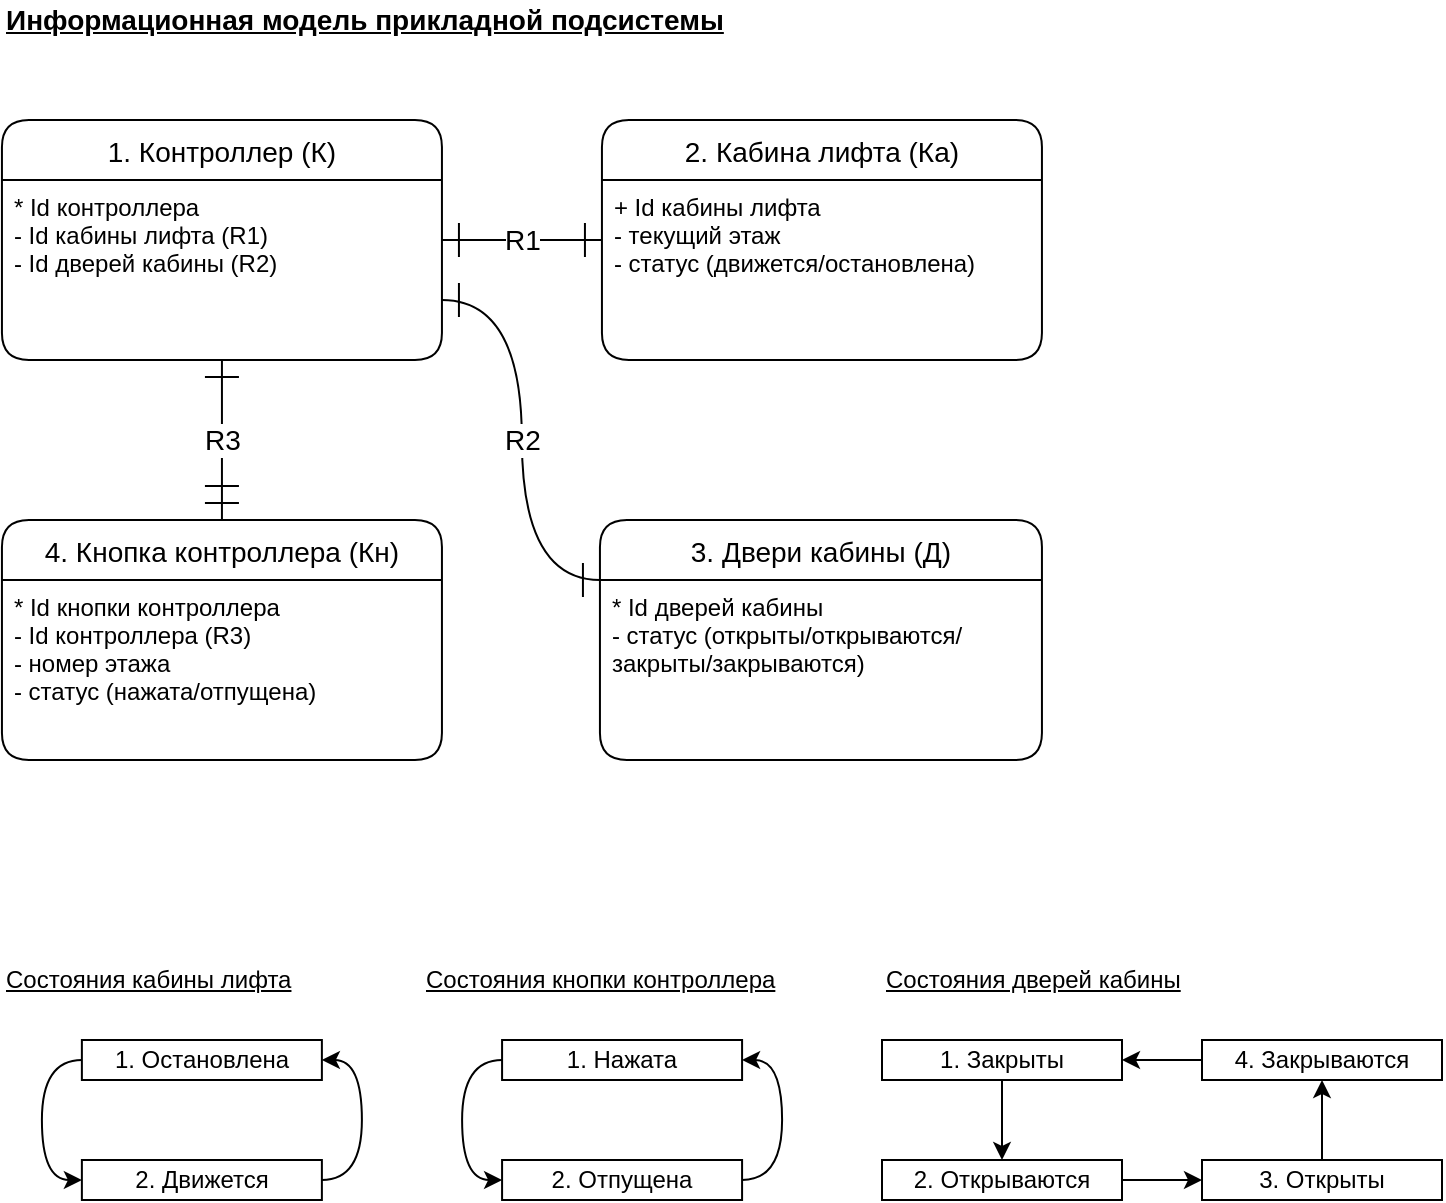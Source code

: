 <mxfile version="14.6.13" type="device"><diagram id="FFJJ7vYpV9TbGx-IhugV" name="Страница 1"><mxGraphModel dx="1185" dy="685" grid="1" gridSize="10" guides="1" tooltips="1" connect="1" arrows="1" fold="1" page="1" pageScale="1" pageWidth="827" pageHeight="1169" math="0" shadow="0"><root><mxCell id="0"/><mxCell id="1" parent="0"/><mxCell id="rGy74gRU72N-6EAPcVKt-3" value="Состояния кабины лифта" style="text;html=1;strokeColor=none;fillColor=none;align=left;verticalAlign=middle;whiteSpace=wrap;rounded=0;fontStyle=4" parent="1" vertex="1"><mxGeometry x="39.97" y="500" width="200" height="20" as="geometry"/></mxCell><mxCell id="rGy74gRU72N-6EAPcVKt-4" value="Состояния дверей кабины" style="text;html=1;strokeColor=none;fillColor=none;align=left;verticalAlign=middle;whiteSpace=wrap;rounded=0;fontStyle=4" parent="1" vertex="1"><mxGeometry x="480" y="500" width="200.03" height="20" as="geometry"/></mxCell><mxCell id="rGy74gRU72N-6EAPcVKt-15" value="Состояния кнопки контроллера" style="text;html=1;strokeColor=none;fillColor=none;align=left;verticalAlign=middle;whiteSpace=wrap;rounded=0;fontStyle=4" parent="1" vertex="1"><mxGeometry x="250.0" y="500" width="200.03" height="20" as="geometry"/></mxCell><mxCell id="ytYb5CN6HiQMM8bSOuHx-4" style="edgeStyle=orthogonalEdgeStyle;curved=1;orthogonalLoop=1;jettySize=auto;html=1;" parent="1" source="ytYb5CN6HiQMM8bSOuHx-1" target="ytYb5CN6HiQMM8bSOuHx-2" edge="1"><mxGeometry relative="1" as="geometry"><Array as="points"><mxPoint x="59.94" y="550"/><mxPoint x="59.94" y="610"/></Array></mxGeometry></mxCell><mxCell id="ytYb5CN6HiQMM8bSOuHx-1" value="1. Остановлена" style="rounded=0;whiteSpace=wrap;html=1;" parent="1" vertex="1"><mxGeometry x="79.94" y="540" width="120" height="20" as="geometry"/></mxCell><mxCell id="ytYb5CN6HiQMM8bSOuHx-3" style="edgeStyle=orthogonalEdgeStyle;orthogonalLoop=1;jettySize=auto;html=1;curved=1;" parent="1" source="ytYb5CN6HiQMM8bSOuHx-2" target="ytYb5CN6HiQMM8bSOuHx-1" edge="1"><mxGeometry relative="1" as="geometry"><Array as="points"><mxPoint x="219.94" y="610"/><mxPoint x="219.94" y="550"/></Array></mxGeometry></mxCell><mxCell id="ytYb5CN6HiQMM8bSOuHx-2" value="2. Движется" style="rounded=0;whiteSpace=wrap;html=1;" parent="1" vertex="1"><mxGeometry x="79.94" y="600" width="120" height="20" as="geometry"/></mxCell><mxCell id="ytYb5CN6HiQMM8bSOuHx-5" value="Информационная модель прикладной подсистемы" style="text;html=1;strokeColor=none;fillColor=none;align=left;verticalAlign=middle;whiteSpace=wrap;rounded=0;fontStyle=5;fontSize=14;" parent="1" vertex="1"><mxGeometry x="39.97" y="20" width="400.03" height="20" as="geometry"/></mxCell><mxCell id="ytYb5CN6HiQMM8bSOuHx-6" value="2. Кабина лифта (Ка)" style="swimlane;childLayout=stackLayout;horizontal=1;startSize=30;horizontalStack=0;rounded=1;fontSize=14;fontStyle=0;strokeWidth=1;resizeParent=0;resizeLast=1;shadow=0;dashed=0;align=center;" parent="1" vertex="1"><mxGeometry x="339.97" y="80" width="220" height="120" as="geometry"/></mxCell><mxCell id="ytYb5CN6HiQMM8bSOuHx-7" value="+ Id кабины лифта&#10;- текущий этаж&#10;- статус (движется/остановлена)" style="align=left;strokeColor=none;fillColor=none;spacingLeft=4;fontSize=12;verticalAlign=top;resizable=0;rotatable=0;part=1;" parent="ytYb5CN6HiQMM8bSOuHx-6" vertex="1"><mxGeometry y="30" width="220" height="90" as="geometry"/></mxCell><mxCell id="ytYb5CN6HiQMM8bSOuHx-17" value="R1" style="edgeStyle=orthogonalEdgeStyle;curved=1;orthogonalLoop=1;jettySize=auto;html=1;fontSize=14;endArrow=ERone;endFill=0;endSize=15;startArrow=ERone;startFill=0;startSize=15;" parent="1" source="ytYb5CN6HiQMM8bSOuHx-8" target="ytYb5CN6HiQMM8bSOuHx-6" edge="1"><mxGeometry relative="1" as="geometry"><mxPoint as="offset"/></mxGeometry></mxCell><mxCell id="ytYb5CN6HiQMM8bSOuHx-18" style="edgeStyle=orthogonalEdgeStyle;curved=1;orthogonalLoop=1;jettySize=auto;html=1;fontSize=14;startArrow=ERone;startFill=0;endArrow=ERone;endFill=0;startSize=15;endSize=15;" parent="1" source="ytYb5CN6HiQMM8bSOuHx-8" target="ytYb5CN6HiQMM8bSOuHx-11" edge="1"><mxGeometry relative="1" as="geometry"><Array as="points"><mxPoint x="299.97" y="170"/><mxPoint x="299.97" y="310"/></Array></mxGeometry></mxCell><mxCell id="ytYb5CN6HiQMM8bSOuHx-20" value="R2" style="edgeLabel;html=1;align=center;verticalAlign=middle;resizable=0;points=[];fontSize=14;" parent="ytYb5CN6HiQMM8bSOuHx-18" vertex="1" connectable="0"><mxGeometry x="0.197" y="-1" relative="1" as="geometry"><mxPoint x="1" y="-21" as="offset"/></mxGeometry></mxCell><mxCell id="ytYb5CN6HiQMM8bSOuHx-8" value="1. Контроллер (К)" style="swimlane;childLayout=stackLayout;horizontal=1;startSize=30;horizontalStack=0;rounded=1;fontSize=14;fontStyle=0;strokeWidth=1;resizeParent=0;resizeLast=1;shadow=0;dashed=0;align=center;" parent="1" vertex="1"><mxGeometry x="39.97" y="80" width="220" height="120" as="geometry"/></mxCell><mxCell id="ytYb5CN6HiQMM8bSOuHx-9" value="* Id контроллера&#10;- Id кабины лифта (R1)&#10;- Id дверей кабины (R2)" style="align=left;strokeColor=none;fillColor=none;spacingLeft=4;fontSize=12;verticalAlign=top;resizable=0;rotatable=0;part=1;" parent="ytYb5CN6HiQMM8bSOuHx-8" vertex="1"><mxGeometry y="30" width="220" height="90" as="geometry"/></mxCell><mxCell id="ytYb5CN6HiQMM8bSOuHx-11" value="3. Двери кабины (Д)" style="swimlane;childLayout=stackLayout;horizontal=1;startSize=30;horizontalStack=0;rounded=1;fontSize=14;fontStyle=0;strokeWidth=1;resizeParent=0;resizeLast=1;shadow=0;dashed=0;align=center;" parent="1" vertex="1"><mxGeometry x="338.97" y="280" width="221" height="120" as="geometry"/></mxCell><mxCell id="ytYb5CN6HiQMM8bSOuHx-12" value="* Id дверей кабины&#10;- статус (открыты/открываются/&#10;закрыты/закрываются)" style="align=left;strokeColor=none;fillColor=none;spacingLeft=4;fontSize=12;verticalAlign=top;resizable=0;rotatable=0;part=1;" parent="ytYb5CN6HiQMM8bSOuHx-11" vertex="1"><mxGeometry y="30" width="221" height="90" as="geometry"/></mxCell><mxCell id="ytYb5CN6HiQMM8bSOuHx-19" style="edgeStyle=orthogonalEdgeStyle;curved=1;orthogonalLoop=1;jettySize=auto;html=1;fontSize=14;startArrow=ERmandOne;startFill=0;endArrow=ERone;endFill=0;startSize=15;endSize=15;" parent="1" source="ytYb5CN6HiQMM8bSOuHx-15" target="ytYb5CN6HiQMM8bSOuHx-8" edge="1"><mxGeometry relative="1" as="geometry"/></mxCell><mxCell id="ytYb5CN6HiQMM8bSOuHx-21" value="R3" style="edgeLabel;html=1;align=center;verticalAlign=middle;resizable=0;points=[];fontSize=14;" parent="ytYb5CN6HiQMM8bSOuHx-19" vertex="1" connectable="0"><mxGeometry x="0.283" relative="1" as="geometry"><mxPoint y="11" as="offset"/></mxGeometry></mxCell><mxCell id="ytYb5CN6HiQMM8bSOuHx-15" value="4. Кнопка контроллера (Кн)" style="swimlane;childLayout=stackLayout;horizontal=1;startSize=30;horizontalStack=0;rounded=1;fontSize=14;fontStyle=0;strokeWidth=1;resizeParent=0;resizeLast=1;shadow=0;dashed=0;align=center;" parent="1" vertex="1"><mxGeometry x="39.97" y="280" width="220" height="120" as="geometry"/></mxCell><mxCell id="ytYb5CN6HiQMM8bSOuHx-16" value="* Id кнопки контроллера&#10;- Id контроллера (R3)&#10;- номер этажа&#10;- статус (нажата/отпущена)" style="align=left;strokeColor=none;fillColor=none;spacingLeft=4;fontSize=12;verticalAlign=top;resizable=0;rotatable=0;part=1;" parent="ytYb5CN6HiQMM8bSOuHx-15" vertex="1"><mxGeometry y="30" width="220" height="90" as="geometry"/></mxCell><mxCell id="E6nvMdB4aJgWT5wThZRG-4" style="edgeStyle=orthogonalEdgeStyle;curved=1;orthogonalLoop=1;jettySize=auto;html=1;" edge="1" parent="1" source="E6nvMdB4aJgWT5wThZRG-1" target="E6nvMdB4aJgWT5wThZRG-2"><mxGeometry relative="1" as="geometry"><Array as="points"><mxPoint x="270.06" y="550"/><mxPoint x="270.06" y="610"/></Array></mxGeometry></mxCell><mxCell id="E6nvMdB4aJgWT5wThZRG-1" value="1. Нажата" style="rounded=0;whiteSpace=wrap;html=1;" vertex="1" parent="1"><mxGeometry x="290.04" y="540" width="120" height="20" as="geometry"/></mxCell><mxCell id="E6nvMdB4aJgWT5wThZRG-3" style="edgeStyle=orthogonalEdgeStyle;orthogonalLoop=1;jettySize=auto;html=1;curved=1;" edge="1" parent="1" source="E6nvMdB4aJgWT5wThZRG-2" target="E6nvMdB4aJgWT5wThZRG-1"><mxGeometry relative="1" as="geometry"><Array as="points"><mxPoint x="430.06" y="610"/><mxPoint x="430.06" y="550"/></Array></mxGeometry></mxCell><mxCell id="E6nvMdB4aJgWT5wThZRG-2" value="2. Отпущена" style="rounded=0;whiteSpace=wrap;html=1;" vertex="1" parent="1"><mxGeometry x="290.04" y="600" width="120" height="20" as="geometry"/></mxCell><mxCell id="E6nvMdB4aJgWT5wThZRG-9" style="edgeStyle=orthogonalEdgeStyle;curved=1;orthogonalLoop=1;jettySize=auto;html=1;entryX=0.5;entryY=0;entryDx=0;entryDy=0;" edge="1" parent="1" source="E6nvMdB4aJgWT5wThZRG-5" target="E6nvMdB4aJgWT5wThZRG-6"><mxGeometry relative="1" as="geometry"/></mxCell><mxCell id="E6nvMdB4aJgWT5wThZRG-5" value="1. Закрыты" style="rounded=0;whiteSpace=wrap;html=1;" vertex="1" parent="1"><mxGeometry x="480" y="540" width="120" height="20" as="geometry"/></mxCell><mxCell id="E6nvMdB4aJgWT5wThZRG-10" style="edgeStyle=orthogonalEdgeStyle;curved=1;orthogonalLoop=1;jettySize=auto;html=1;" edge="1" parent="1" source="E6nvMdB4aJgWT5wThZRG-6" target="E6nvMdB4aJgWT5wThZRG-8"><mxGeometry relative="1" as="geometry"/></mxCell><mxCell id="E6nvMdB4aJgWT5wThZRG-6" value="2. Открываются" style="rounded=0;whiteSpace=wrap;html=1;" vertex="1" parent="1"><mxGeometry x="480" y="600" width="120" height="20" as="geometry"/></mxCell><mxCell id="E6nvMdB4aJgWT5wThZRG-12" style="edgeStyle=orthogonalEdgeStyle;curved=1;orthogonalLoop=1;jettySize=auto;html=1;" edge="1" parent="1" source="E6nvMdB4aJgWT5wThZRG-7" target="E6nvMdB4aJgWT5wThZRG-5"><mxGeometry relative="1" as="geometry"/></mxCell><mxCell id="E6nvMdB4aJgWT5wThZRG-7" value="4. Закрываются" style="rounded=0;whiteSpace=wrap;html=1;" vertex="1" parent="1"><mxGeometry x="640" y="540" width="120" height="20" as="geometry"/></mxCell><mxCell id="E6nvMdB4aJgWT5wThZRG-11" style="edgeStyle=orthogonalEdgeStyle;curved=1;orthogonalLoop=1;jettySize=auto;html=1;" edge="1" parent="1" source="E6nvMdB4aJgWT5wThZRG-8" target="E6nvMdB4aJgWT5wThZRG-7"><mxGeometry relative="1" as="geometry"/></mxCell><mxCell id="E6nvMdB4aJgWT5wThZRG-8" value="3. Открыты" style="rounded=0;whiteSpace=wrap;html=1;" vertex="1" parent="1"><mxGeometry x="640" y="600" width="120" height="20" as="geometry"/></mxCell></root></mxGraphModel></diagram></mxfile>